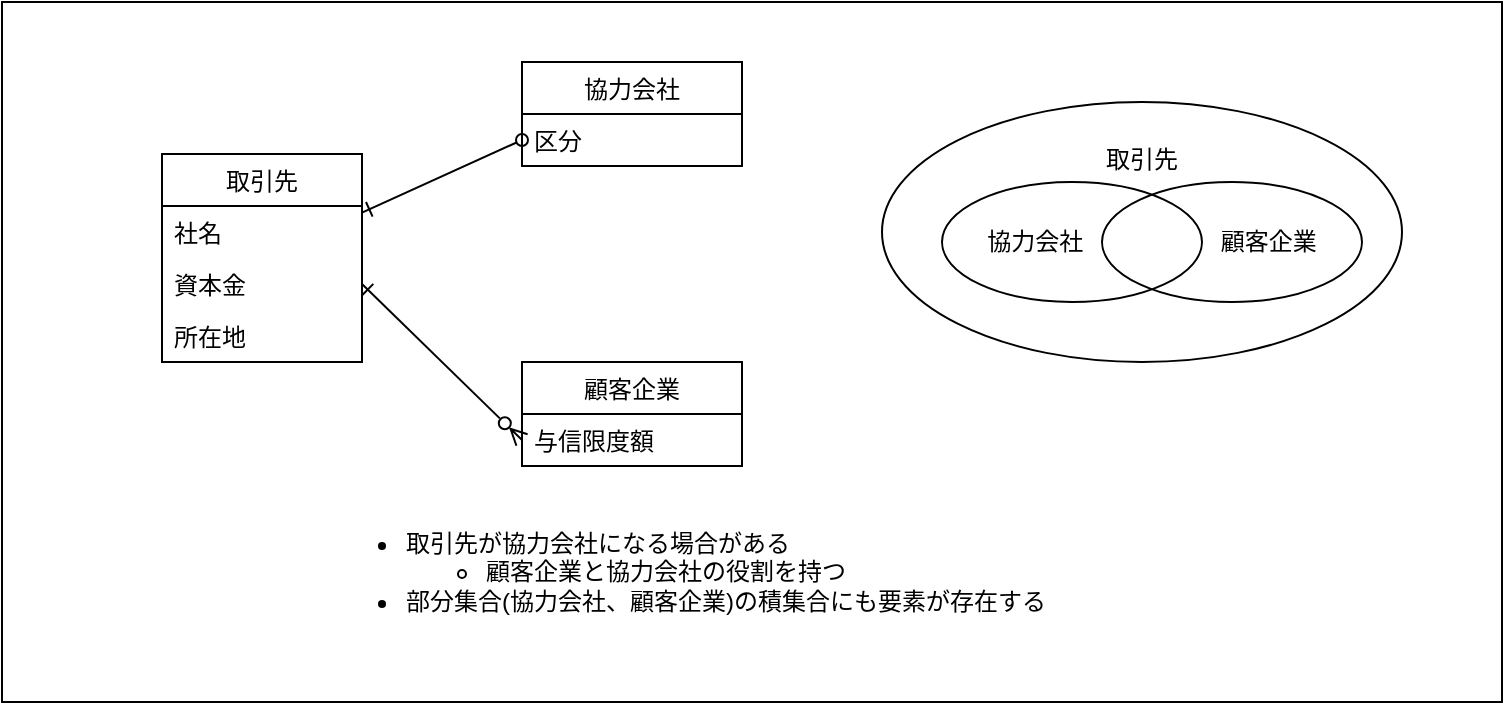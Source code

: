 <mxfile>
    <diagram id="vQG2rVUmP_15jDssrkWm" name="Page-1">
        <mxGraphModel dx="800" dy="312" grid="1" gridSize="10" guides="1" tooltips="1" connect="1" arrows="1" fold="1" page="1" pageScale="1" pageWidth="850" pageHeight="1100" math="0" shadow="0">
            <root>
                <mxCell id="0"/>
                <mxCell id="1" parent="0"/>
                <mxCell id="34" value="" style="rounded=0;whiteSpace=wrap;html=1;" parent="1" vertex="1">
                    <mxGeometry x="80" y="30" width="750" height="350" as="geometry"/>
                </mxCell>
                <mxCell id="26" style="edgeStyle=none;html=1;entryX=0;entryY=0.5;entryDx=0;entryDy=0;startArrow=ERone;startFill=0;endArrow=oval;endFill=0;" parent="1" source="19" target="24" edge="1">
                    <mxGeometry relative="1" as="geometry"/>
                </mxCell>
                <mxCell id="19" value="取引先" style="swimlane;fontStyle=0;childLayout=stackLayout;horizontal=1;startSize=26;fillColor=none;horizontalStack=0;resizeParent=1;resizeParentMax=0;resizeLast=0;collapsible=0;marginBottom=0;" parent="1" vertex="1">
                    <mxGeometry x="160" y="106" width="100" height="104" as="geometry">
                        <mxRectangle x="160" y="130" width="80" height="26" as="alternateBounds"/>
                    </mxGeometry>
                </mxCell>
                <mxCell id="20" value="社名" style="text;strokeColor=none;fillColor=none;align=left;verticalAlign=top;spacingLeft=4;spacingRight=4;overflow=hidden;rotatable=0;points=[[0,0.5],[1,0.5]];portConstraint=eastwest;" parent="19" vertex="1">
                    <mxGeometry y="26" width="100" height="26" as="geometry"/>
                </mxCell>
                <mxCell id="36" value="資本金" style="text;strokeColor=none;fillColor=none;align=left;verticalAlign=top;spacingLeft=4;spacingRight=4;overflow=hidden;rotatable=0;points=[[0,0.5],[1,0.5]];portConstraint=eastwest;" vertex="1" parent="19">
                    <mxGeometry y="52" width="100" height="26" as="geometry"/>
                </mxCell>
                <mxCell id="37" value="所在地" style="text;strokeColor=none;fillColor=none;align=left;verticalAlign=top;spacingLeft=4;spacingRight=4;overflow=hidden;rotatable=0;points=[[0,0.5],[1,0.5]];portConstraint=eastwest;" vertex="1" parent="19">
                    <mxGeometry y="78" width="100" height="26" as="geometry"/>
                </mxCell>
                <mxCell id="23" value="協力会社" style="swimlane;fontStyle=0;childLayout=stackLayout;horizontal=1;startSize=26;fillColor=none;horizontalStack=0;resizeParent=1;resizeParentMax=0;resizeLast=0;collapsible=0;marginBottom=0;swimlaneLine=1;strokeColor=default;connectable=1;allowArrows=1;" parent="1" vertex="1">
                    <mxGeometry x="340" y="60" width="110" height="52" as="geometry">
                        <mxRectangle x="390" y="120" width="80" height="26" as="alternateBounds"/>
                    </mxGeometry>
                </mxCell>
                <mxCell id="24" value="区分" style="text;strokeColor=none;fillColor=none;align=left;verticalAlign=top;spacingLeft=4;spacingRight=4;overflow=hidden;rotatable=0;points=[[0,0.5],[1,0.5]];portConstraint=eastwest;" parent="23" vertex="1">
                    <mxGeometry y="26" width="110" height="26" as="geometry"/>
                </mxCell>
                <mxCell id="35" value="&lt;ul&gt;&lt;li&gt;&lt;span&gt;取引先が協力会社になる場合がある&lt;/span&gt;&lt;br&gt;&lt;/li&gt;&lt;ul&gt;&lt;li&gt;&lt;span&gt;顧客企業と協力会社の役割を持つ&lt;/span&gt;&lt;br&gt;&lt;/li&gt;&lt;/ul&gt;&lt;li&gt;&lt;span&gt;部分集合(協力会社、顧客企業)の積集合にも要素が存在する&lt;/span&gt;&lt;br&gt;&lt;/li&gt;&lt;/ul&gt;" style="text;html=1;strokeColor=none;fillColor=none;align=left;verticalAlign=middle;whiteSpace=wrap;rounded=0;" parent="1" vertex="1">
                    <mxGeometry x="240" y="300" width="450" height="30" as="geometry"/>
                </mxCell>
                <mxCell id="38" value="顧客企業" style="swimlane;fontStyle=0;childLayout=stackLayout;horizontal=1;startSize=26;fillColor=none;horizontalStack=0;resizeParent=1;resizeParentMax=0;resizeLast=0;collapsible=0;marginBottom=0;swimlaneLine=1;strokeColor=default;connectable=1;allowArrows=1;" vertex="1" parent="1">
                    <mxGeometry x="340" y="210" width="110" height="52" as="geometry">
                        <mxRectangle x="390" y="120" width="80" height="26" as="alternateBounds"/>
                    </mxGeometry>
                </mxCell>
                <mxCell id="39" value="与信限度額" style="text;strokeColor=none;fillColor=none;align=left;verticalAlign=top;spacingLeft=4;spacingRight=4;overflow=hidden;rotatable=0;points=[[0,0.5],[1,0.5]];portConstraint=eastwest;" vertex="1" parent="38">
                    <mxGeometry y="26" width="110" height="26" as="geometry"/>
                </mxCell>
                <mxCell id="40" style="edgeStyle=none;html=1;exitX=1;exitY=0.5;exitDx=0;exitDy=0;entryX=0;entryY=0.5;entryDx=0;entryDy=0;startArrow=ERone;startFill=0;endArrow=ERzeroToMany;endFill=0;" edge="1" parent="1" source="36" target="39">
                    <mxGeometry relative="1" as="geometry"/>
                </mxCell>
                <mxCell id="41" value="取引先&lt;br&gt;&lt;br&gt;&lt;br&gt;&lt;br&gt;&lt;br&gt;&lt;br&gt;" style="ellipse;whiteSpace=wrap;html=1;" vertex="1" parent="1">
                    <mxGeometry x="520" y="80" width="260" height="130" as="geometry"/>
                </mxCell>
                <mxCell id="42" value="協力会社&amp;nbsp; &amp;nbsp; &amp;nbsp; &amp;nbsp; &amp;nbsp; &amp;nbsp;" style="ellipse;whiteSpace=wrap;html=1;fillColor=none;" vertex="1" parent="1">
                    <mxGeometry x="550" y="120" width="130" height="60" as="geometry"/>
                </mxCell>
                <mxCell id="43" value="&amp;nbsp; &amp;nbsp; &amp;nbsp; &amp;nbsp; &amp;nbsp; &amp;nbsp;顧客企業" style="ellipse;whiteSpace=wrap;html=1;fillColor=none;" vertex="1" parent="1">
                    <mxGeometry x="630" y="120" width="130" height="60" as="geometry"/>
                </mxCell>
            </root>
        </mxGraphModel>
    </diagram>
</mxfile>